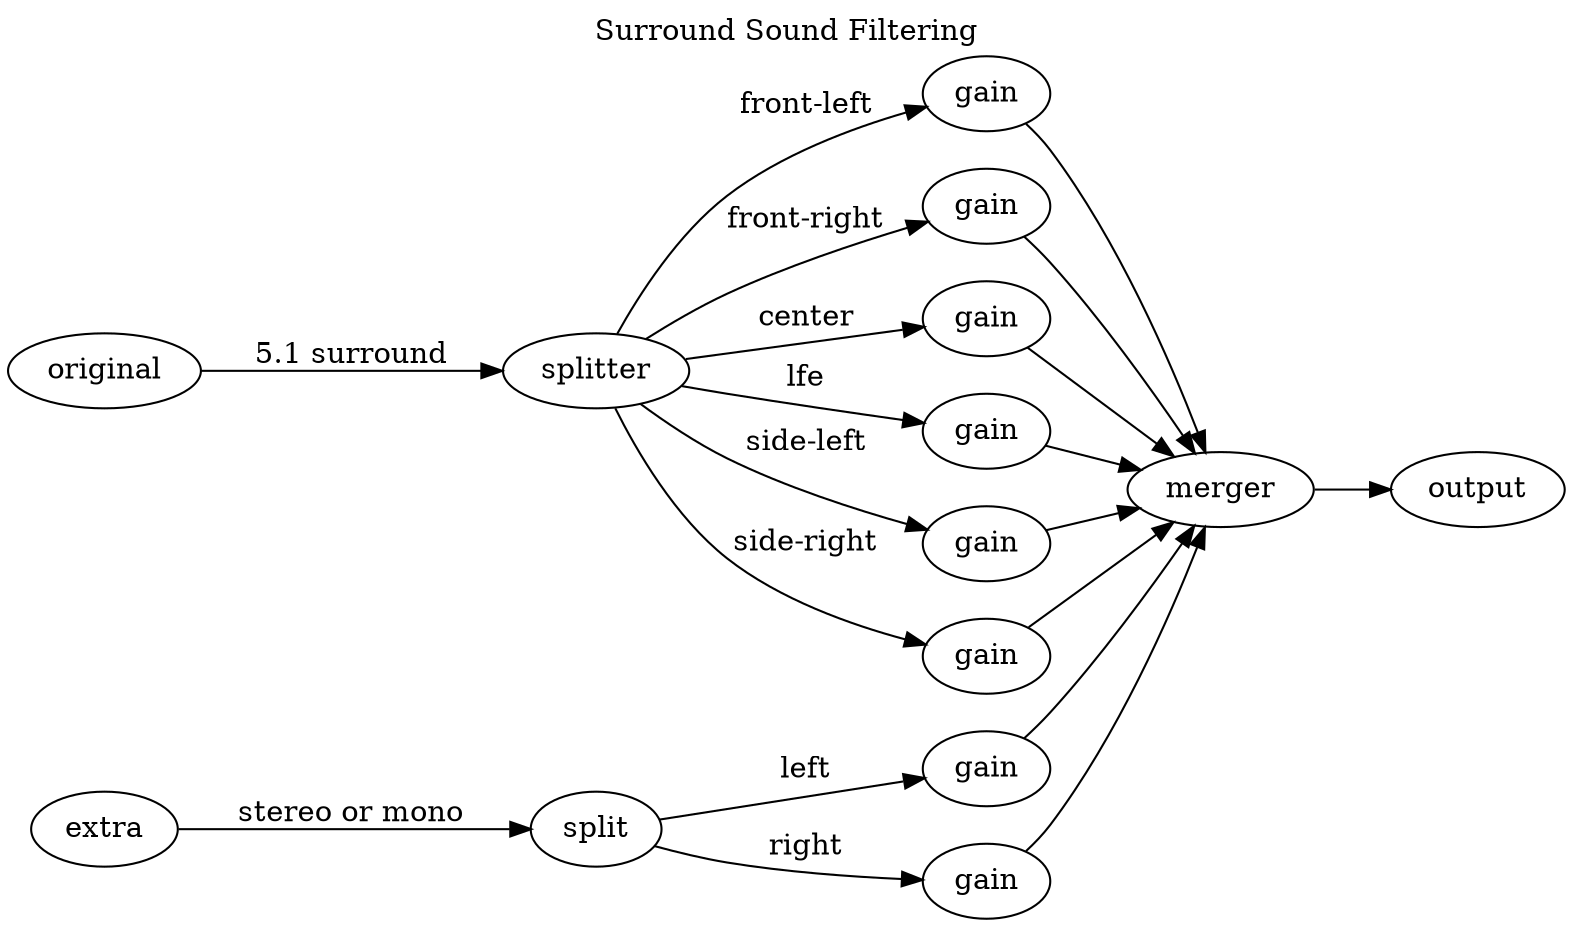 digraph {
  label = "Surround Sound Filtering"
  labelloc = "t"
  rankdir = "LR"

  original -> splitter [label="5.1 surround"];

  gain0 [label="gain"];
  gain1 [label="gain"];
  gain2 [label="gain"];
  gain3 [label="gain"];
  gain4 [label="gain"];
  gain5 [label="gain"];
  gain6 [label="gain"];
  gain7 [label="gain"];

  splitter -> gain0 [label="front-left"];
  splitter -> gain1 [label="front-right"];
  splitter -> gain2 [label="center"];
  splitter -> gain3 [label="lfe"];
  splitter -> gain4 [label="side-left"];
  splitter -> gain5 [label="side-right"];

  splitter2 [label="split"];
  extra -> splitter2 [label="stereo or mono"];
  splitter2 -> gain6 [label="left"];
  splitter2 -> gain7 [label="right"];

  gain0 -> merger;
  gain1 -> merger;
  gain2 -> merger;
  gain3 -> merger;
  gain4 -> merger;
  gain5 -> merger;
  gain6 -> merger;
  gain7 -> merger;

  merger -> output;
}
